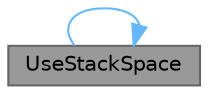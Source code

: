 digraph "UseStackSpace"
{
 // LATEX_PDF_SIZE
  bgcolor="transparent";
  edge [fontname=Helvetica,fontsize=10,labelfontname=Helvetica,labelfontsize=10];
  node [fontname=Helvetica,fontsize=10,shape=box,height=0.2,width=0.4];
  rankdir="LR";
  Node1 [id="Node000001",label="UseStackSpace",height=0.2,width=0.4,color="gray40", fillcolor="grey60", style="filled", fontcolor="black",tooltip="Use approximately a specified amount of stack space."];
  Node1 -> Node1 [id="edge1_Node000001_Node000001",color="steelblue1",style="solid",tooltip=" "];
}
